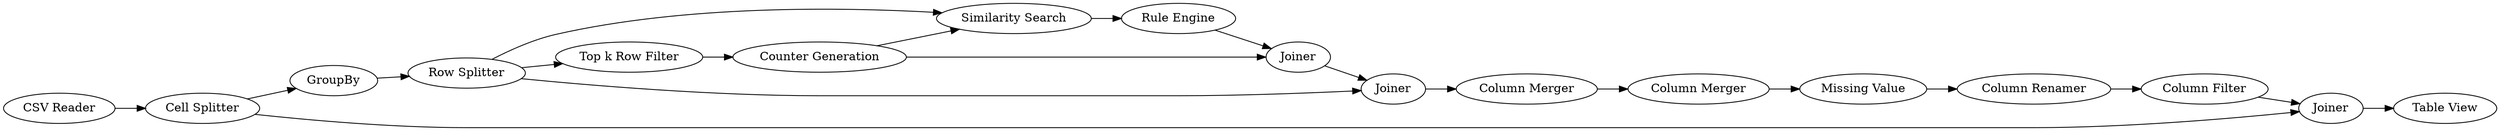 digraph {
	"2943916805405948974_23" [label="Rule Engine"]
	"2943916805405948974_30" [label="Column Merger"]
	"2943916805405948974_16" [label=Joiner]
	"2943916805405948974_1" [label="CSV Reader"]
	"2943916805405948974_31" [label="Table View"]
	"2943916805405948974_5" [label="Counter Generation"]
	"2943916805405948974_22" [label="Top k Row Filter"]
	"2943916805405948974_25" [label="Column Merger"]
	"2943916805405948974_26" [label="Column Filter"]
	"2943916805405948974_24" [label=Joiner]
	"2943916805405948974_21" [label="Row Splitter"]
	"2943916805405948974_28" [label="Column Renamer"]
	"2943916805405948974_20" [label="Cell Splitter"]
	"2943916805405948974_19" [label=GroupBy]
	"2943916805405948974_15" [label="Similarity Search"]
	"2943916805405948974_27" [label="Missing Value"]
	"2943916805405948974_29" [label=Joiner]
	"2943916805405948974_25" -> "2943916805405948974_30"
	"2943916805405948974_28" -> "2943916805405948974_26"
	"2943916805405948974_30" -> "2943916805405948974_27"
	"2943916805405948974_27" -> "2943916805405948974_28"
	"2943916805405948974_29" -> "2943916805405948974_31"
	"2943916805405948974_22" -> "2943916805405948974_5"
	"2943916805405948974_26" -> "2943916805405948974_29"
	"2943916805405948974_21" -> "2943916805405948974_22"
	"2943916805405948974_19" -> "2943916805405948974_21"
	"2943916805405948974_23" -> "2943916805405948974_16"
	"2943916805405948974_1" -> "2943916805405948974_20"
	"2943916805405948974_16" -> "2943916805405948974_24"
	"2943916805405948974_21" -> "2943916805405948974_24"
	"2943916805405948974_5" -> "2943916805405948974_15"
	"2943916805405948974_20" -> "2943916805405948974_29"
	"2943916805405948974_5" -> "2943916805405948974_16"
	"2943916805405948974_15" -> "2943916805405948974_23"
	"2943916805405948974_21" -> "2943916805405948974_15"
	"2943916805405948974_24" -> "2943916805405948974_25"
	"2943916805405948974_20" -> "2943916805405948974_19"
	rankdir=LR
}
